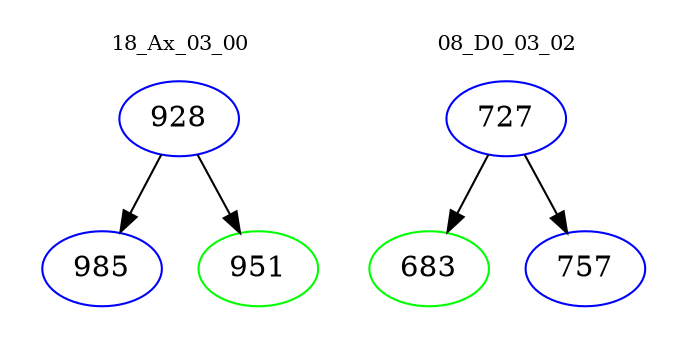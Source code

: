 digraph{
subgraph cluster_0 {
color = white
label = "18_Ax_03_00";
fontsize=10;
T0_928 [label="928", color="blue"]
T0_928 -> T0_985 [color="black"]
T0_985 [label="985", color="blue"]
T0_928 -> T0_951 [color="black"]
T0_951 [label="951", color="green"]
}
subgraph cluster_1 {
color = white
label = "08_D0_03_02";
fontsize=10;
T1_727 [label="727", color="blue"]
T1_727 -> T1_683 [color="black"]
T1_683 [label="683", color="green"]
T1_727 -> T1_757 [color="black"]
T1_757 [label="757", color="blue"]
}
}
